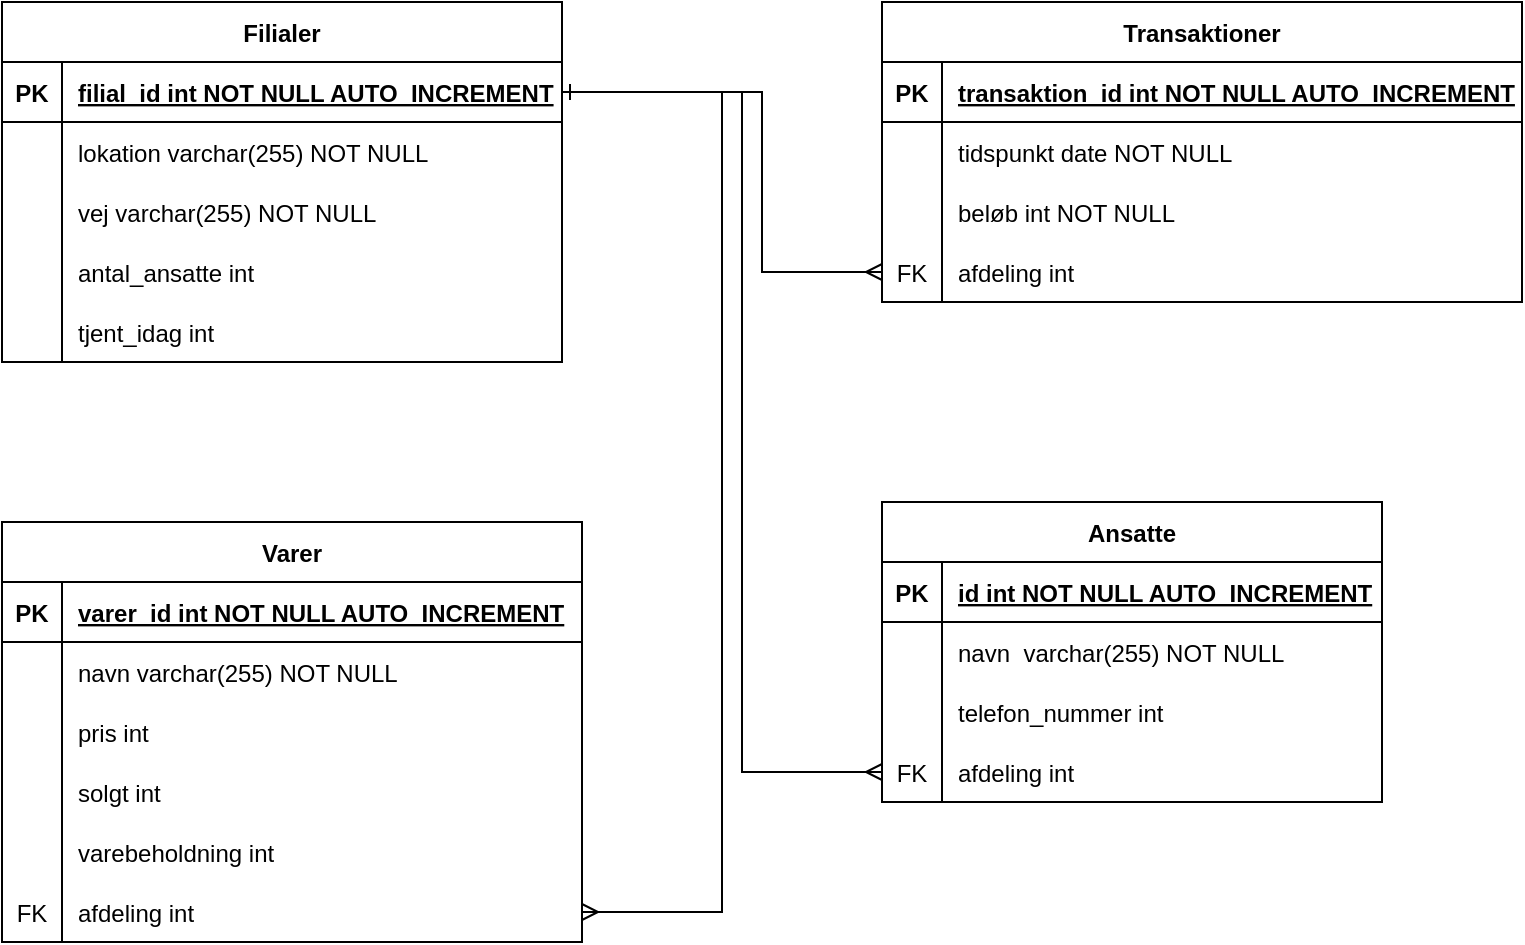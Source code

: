 <mxfile version="14.4.3" type="device"><diagram id="R2lEEEUBdFMjLlhIrx00" name="Page-1"><mxGraphModel dx="1038" dy="607" grid="1" gridSize="10" guides="1" tooltips="1" connect="1" arrows="1" fold="1" page="1" pageScale="1" pageWidth="850" pageHeight="1100" math="0" shadow="0" extFonts="Permanent Marker^https://fonts.googleapis.com/css?family=Permanent+Marker"><root><mxCell id="0"/><mxCell id="1" parent="0"/><mxCell id="C-vyLk0tnHw3VtMMgP7b-2" value="Transaktioner" style="shape=table;startSize=30;container=1;collapsible=1;childLayout=tableLayout;fixedRows=1;rowLines=0;fontStyle=1;align=center;resizeLast=1;" parent="1" vertex="1"><mxGeometry x="520" y="80" width="320" height="150" as="geometry"/></mxCell><mxCell id="C-vyLk0tnHw3VtMMgP7b-3" value="" style="shape=partialRectangle;collapsible=0;dropTarget=0;pointerEvents=0;fillColor=none;points=[[0,0.5],[1,0.5]];portConstraint=eastwest;top=0;left=0;right=0;bottom=1;" parent="C-vyLk0tnHw3VtMMgP7b-2" vertex="1"><mxGeometry y="30" width="320" height="30" as="geometry"/></mxCell><mxCell id="C-vyLk0tnHw3VtMMgP7b-4" value="PK" style="shape=partialRectangle;overflow=hidden;connectable=0;fillColor=none;top=0;left=0;bottom=0;right=0;fontStyle=1;" parent="C-vyLk0tnHw3VtMMgP7b-3" vertex="1"><mxGeometry width="30" height="30" as="geometry"/></mxCell><mxCell id="C-vyLk0tnHw3VtMMgP7b-5" value="transaktion_id int NOT NULL AUTO_INCREMENT" style="shape=partialRectangle;overflow=hidden;connectable=0;fillColor=none;top=0;left=0;bottom=0;right=0;align=left;spacingLeft=6;fontStyle=5;" parent="C-vyLk0tnHw3VtMMgP7b-3" vertex="1"><mxGeometry x="30" width="290" height="30" as="geometry"/></mxCell><mxCell id="C-vyLk0tnHw3VtMMgP7b-6" value="" style="shape=partialRectangle;collapsible=0;dropTarget=0;pointerEvents=0;fillColor=none;points=[[0,0.5],[1,0.5]];portConstraint=eastwest;top=0;left=0;right=0;bottom=0;" parent="C-vyLk0tnHw3VtMMgP7b-2" vertex="1"><mxGeometry y="60" width="320" height="30" as="geometry"/></mxCell><mxCell id="C-vyLk0tnHw3VtMMgP7b-7" value="" style="shape=partialRectangle;overflow=hidden;connectable=0;fillColor=none;top=0;left=0;bottom=0;right=0;" parent="C-vyLk0tnHw3VtMMgP7b-6" vertex="1"><mxGeometry width="30" height="30" as="geometry"/></mxCell><mxCell id="C-vyLk0tnHw3VtMMgP7b-8" value="tidspunkt date NOT NULL" style="shape=partialRectangle;overflow=hidden;connectable=0;fillColor=none;top=0;left=0;bottom=0;right=0;align=left;spacingLeft=6;" parent="C-vyLk0tnHw3VtMMgP7b-6" vertex="1"><mxGeometry x="30" width="290" height="30" as="geometry"/></mxCell><mxCell id="wITBE6RWTylUwT1xo_8a-19" value="" style="shape=partialRectangle;collapsible=0;dropTarget=0;pointerEvents=0;fillColor=none;points=[[0,0.5],[1,0.5]];portConstraint=eastwest;top=0;left=0;right=0;bottom=0;" parent="C-vyLk0tnHw3VtMMgP7b-2" vertex="1"><mxGeometry y="90" width="320" height="30" as="geometry"/></mxCell><mxCell id="wITBE6RWTylUwT1xo_8a-20" value="" style="shape=partialRectangle;overflow=hidden;connectable=0;fillColor=none;top=0;left=0;bottom=0;right=0;" parent="wITBE6RWTylUwT1xo_8a-19" vertex="1"><mxGeometry width="30" height="30" as="geometry"/></mxCell><mxCell id="wITBE6RWTylUwT1xo_8a-21" value="beløb int NOT NULL" style="shape=partialRectangle;overflow=hidden;connectable=0;fillColor=none;top=0;left=0;bottom=0;right=0;align=left;spacingLeft=6;" parent="wITBE6RWTylUwT1xo_8a-19" vertex="1"><mxGeometry x="30" width="290" height="30" as="geometry"/></mxCell><mxCell id="wITBE6RWTylUwT1xo_8a-44" value="" style="shape=partialRectangle;collapsible=0;dropTarget=0;pointerEvents=0;fillColor=none;points=[[0,0.5],[1,0.5]];portConstraint=eastwest;top=0;left=0;right=0;bottom=0;" parent="C-vyLk0tnHw3VtMMgP7b-2" vertex="1"><mxGeometry y="120" width="320" height="30" as="geometry"/></mxCell><mxCell id="wITBE6RWTylUwT1xo_8a-45" value="FK" style="shape=partialRectangle;overflow=hidden;connectable=0;fillColor=none;top=0;left=0;bottom=0;right=0;" parent="wITBE6RWTylUwT1xo_8a-44" vertex="1"><mxGeometry width="30" height="30" as="geometry"/></mxCell><mxCell id="wITBE6RWTylUwT1xo_8a-46" value="afdeling int " style="shape=partialRectangle;overflow=hidden;connectable=0;fillColor=none;top=0;left=0;bottom=0;right=0;align=left;spacingLeft=6;" parent="wITBE6RWTylUwT1xo_8a-44" vertex="1"><mxGeometry x="30" width="290" height="30" as="geometry"/></mxCell><mxCell id="C-vyLk0tnHw3VtMMgP7b-13" value="Filialer" style="shape=table;startSize=30;container=1;collapsible=1;childLayout=tableLayout;fixedRows=1;rowLines=0;fontStyle=1;align=center;resizeLast=1;" parent="1" vertex="1"><mxGeometry x="80" y="80" width="280" height="180" as="geometry"/></mxCell><mxCell id="C-vyLk0tnHw3VtMMgP7b-14" value="" style="shape=partialRectangle;collapsible=0;dropTarget=0;pointerEvents=0;fillColor=none;points=[[0,0.5],[1,0.5]];portConstraint=eastwest;top=0;left=0;right=0;bottom=1;" parent="C-vyLk0tnHw3VtMMgP7b-13" vertex="1"><mxGeometry y="30" width="280" height="30" as="geometry"/></mxCell><mxCell id="C-vyLk0tnHw3VtMMgP7b-15" value="PK" style="shape=partialRectangle;overflow=hidden;connectable=0;fillColor=none;top=0;left=0;bottom=0;right=0;fontStyle=1;" parent="C-vyLk0tnHw3VtMMgP7b-14" vertex="1"><mxGeometry width="30" height="30" as="geometry"/></mxCell><mxCell id="C-vyLk0tnHw3VtMMgP7b-16" value="filial_id int NOT NULL AUTO_INCREMENT" style="shape=partialRectangle;overflow=hidden;connectable=0;fillColor=none;top=0;left=0;bottom=0;right=0;align=left;spacingLeft=6;fontStyle=5;" parent="C-vyLk0tnHw3VtMMgP7b-14" vertex="1"><mxGeometry x="30" width="250" height="30" as="geometry"/></mxCell><mxCell id="C-vyLk0tnHw3VtMMgP7b-17" value="" style="shape=partialRectangle;collapsible=0;dropTarget=0;pointerEvents=0;fillColor=none;points=[[0,0.5],[1,0.5]];portConstraint=eastwest;top=0;left=0;right=0;bottom=0;" parent="C-vyLk0tnHw3VtMMgP7b-13" vertex="1"><mxGeometry y="60" width="280" height="30" as="geometry"/></mxCell><mxCell id="C-vyLk0tnHw3VtMMgP7b-18" value="" style="shape=partialRectangle;overflow=hidden;connectable=0;fillColor=none;top=0;left=0;bottom=0;right=0;" parent="C-vyLk0tnHw3VtMMgP7b-17" vertex="1"><mxGeometry width="30" height="30" as="geometry"/></mxCell><mxCell id="C-vyLk0tnHw3VtMMgP7b-19" value="lokation varchar(255) NOT NULL" style="shape=partialRectangle;overflow=hidden;connectable=0;fillColor=none;top=0;left=0;bottom=0;right=0;align=left;spacingLeft=6;" parent="C-vyLk0tnHw3VtMMgP7b-17" vertex="1"><mxGeometry x="30" width="250" height="30" as="geometry"/></mxCell><mxCell id="C-vyLk0tnHw3VtMMgP7b-20" value="" style="shape=partialRectangle;collapsible=0;dropTarget=0;pointerEvents=0;fillColor=none;points=[[0,0.5],[1,0.5]];portConstraint=eastwest;top=0;left=0;right=0;bottom=0;" parent="C-vyLk0tnHw3VtMMgP7b-13" vertex="1"><mxGeometry y="90" width="280" height="30" as="geometry"/></mxCell><mxCell id="C-vyLk0tnHw3VtMMgP7b-21" value="" style="shape=partialRectangle;overflow=hidden;connectable=0;fillColor=none;top=0;left=0;bottom=0;right=0;" parent="C-vyLk0tnHw3VtMMgP7b-20" vertex="1"><mxGeometry width="30" height="30" as="geometry"/></mxCell><mxCell id="C-vyLk0tnHw3VtMMgP7b-22" value="vej varchar(255) NOT NULL" style="shape=partialRectangle;overflow=hidden;connectable=0;fillColor=none;top=0;left=0;bottom=0;right=0;align=left;spacingLeft=6;" parent="C-vyLk0tnHw3VtMMgP7b-20" vertex="1"><mxGeometry x="30" width="250" height="30" as="geometry"/></mxCell><mxCell id="wITBE6RWTylUwT1xo_8a-28" value="" style="shape=partialRectangle;collapsible=0;dropTarget=0;pointerEvents=0;fillColor=none;points=[[0,0.5],[1,0.5]];portConstraint=eastwest;top=0;left=0;right=0;bottom=0;" parent="C-vyLk0tnHw3VtMMgP7b-13" vertex="1"><mxGeometry y="120" width="280" height="30" as="geometry"/></mxCell><mxCell id="wITBE6RWTylUwT1xo_8a-29" value="" style="shape=partialRectangle;overflow=hidden;connectable=0;fillColor=none;top=0;left=0;bottom=0;right=0;" parent="wITBE6RWTylUwT1xo_8a-28" vertex="1"><mxGeometry width="30" height="30" as="geometry"/></mxCell><mxCell id="wITBE6RWTylUwT1xo_8a-30" value="antal_ansatte int" style="shape=partialRectangle;overflow=hidden;connectable=0;fillColor=none;top=0;left=0;bottom=0;right=0;align=left;spacingLeft=6;" parent="wITBE6RWTylUwT1xo_8a-28" vertex="1"><mxGeometry x="30" width="250" height="30" as="geometry"/></mxCell><mxCell id="wITBE6RWTylUwT1xo_8a-31" value="" style="shape=partialRectangle;collapsible=0;dropTarget=0;pointerEvents=0;fillColor=none;points=[[0,0.5],[1,0.5]];portConstraint=eastwest;top=0;left=0;right=0;bottom=0;" parent="C-vyLk0tnHw3VtMMgP7b-13" vertex="1"><mxGeometry y="150" width="280" height="30" as="geometry"/></mxCell><mxCell id="wITBE6RWTylUwT1xo_8a-32" value="" style="shape=partialRectangle;overflow=hidden;connectable=0;fillColor=none;top=0;left=0;bottom=0;right=0;" parent="wITBE6RWTylUwT1xo_8a-31" vertex="1"><mxGeometry width="30" height="30" as="geometry"/></mxCell><mxCell id="wITBE6RWTylUwT1xo_8a-33" value="tjent_idag int" style="shape=partialRectangle;overflow=hidden;connectable=0;fillColor=none;top=0;left=0;bottom=0;right=0;align=left;spacingLeft=6;" parent="wITBE6RWTylUwT1xo_8a-31" vertex="1"><mxGeometry x="30" width="250" height="30" as="geometry"/></mxCell><mxCell id="C-vyLk0tnHw3VtMMgP7b-23" value="Ansatte" style="shape=table;startSize=30;container=1;collapsible=1;childLayout=tableLayout;fixedRows=1;rowLines=0;fontStyle=1;align=center;resizeLast=1;" parent="1" vertex="1"><mxGeometry x="520" y="330" width="250" height="150" as="geometry"/></mxCell><mxCell id="C-vyLk0tnHw3VtMMgP7b-24" value="" style="shape=partialRectangle;collapsible=0;dropTarget=0;pointerEvents=0;fillColor=none;points=[[0,0.5],[1,0.5]];portConstraint=eastwest;top=0;left=0;right=0;bottom=1;" parent="C-vyLk0tnHw3VtMMgP7b-23" vertex="1"><mxGeometry y="30" width="250" height="30" as="geometry"/></mxCell><mxCell id="C-vyLk0tnHw3VtMMgP7b-25" value="PK" style="shape=partialRectangle;overflow=hidden;connectable=0;fillColor=none;top=0;left=0;bottom=0;right=0;fontStyle=1;" parent="C-vyLk0tnHw3VtMMgP7b-24" vertex="1"><mxGeometry width="30" height="30" as="geometry"/></mxCell><mxCell id="C-vyLk0tnHw3VtMMgP7b-26" value="id int NOT NULL AUTO_INCREMENT" style="shape=partialRectangle;overflow=hidden;connectable=0;fillColor=none;top=0;left=0;bottom=0;right=0;align=left;spacingLeft=6;fontStyle=5;" parent="C-vyLk0tnHw3VtMMgP7b-24" vertex="1"><mxGeometry x="30" width="220" height="30" as="geometry"/></mxCell><mxCell id="C-vyLk0tnHw3VtMMgP7b-27" value="" style="shape=partialRectangle;collapsible=0;dropTarget=0;pointerEvents=0;fillColor=none;points=[[0,0.5],[1,0.5]];portConstraint=eastwest;top=0;left=0;right=0;bottom=0;" parent="C-vyLk0tnHw3VtMMgP7b-23" vertex="1"><mxGeometry y="60" width="250" height="30" as="geometry"/></mxCell><mxCell id="C-vyLk0tnHw3VtMMgP7b-28" value="" style="shape=partialRectangle;overflow=hidden;connectable=0;fillColor=none;top=0;left=0;bottom=0;right=0;" parent="C-vyLk0tnHw3VtMMgP7b-27" vertex="1"><mxGeometry width="30" height="30" as="geometry"/></mxCell><mxCell id="C-vyLk0tnHw3VtMMgP7b-29" value="navn  varchar(255) NOT NULL" style="shape=partialRectangle;overflow=hidden;connectable=0;fillColor=none;top=0;left=0;bottom=0;right=0;align=left;spacingLeft=6;" parent="C-vyLk0tnHw3VtMMgP7b-27" vertex="1"><mxGeometry x="30" width="220" height="30" as="geometry"/></mxCell><mxCell id="wITBE6RWTylUwT1xo_8a-40" value="" style="shape=partialRectangle;collapsible=0;dropTarget=0;pointerEvents=0;fillColor=none;points=[[0,0.5],[1,0.5]];portConstraint=eastwest;top=0;left=0;right=0;bottom=0;" parent="C-vyLk0tnHw3VtMMgP7b-23" vertex="1"><mxGeometry y="90" width="250" height="30" as="geometry"/></mxCell><mxCell id="wITBE6RWTylUwT1xo_8a-41" value="" style="shape=partialRectangle;overflow=hidden;connectable=0;fillColor=none;top=0;left=0;bottom=0;right=0;" parent="wITBE6RWTylUwT1xo_8a-40" vertex="1"><mxGeometry width="30" height="30" as="geometry"/></mxCell><mxCell id="wITBE6RWTylUwT1xo_8a-42" value="telefon_nummer int" style="shape=partialRectangle;overflow=hidden;connectable=0;fillColor=none;top=0;left=0;bottom=0;right=0;align=left;spacingLeft=6;" parent="wITBE6RWTylUwT1xo_8a-40" vertex="1"><mxGeometry x="30" width="220" height="30" as="geometry"/></mxCell><mxCell id="wITBE6RWTylUwT1xo_8a-62" value="" style="shape=partialRectangle;collapsible=0;dropTarget=0;pointerEvents=0;fillColor=none;points=[[0,0.5],[1,0.5]];portConstraint=eastwest;top=0;left=0;right=0;bottom=0;" parent="C-vyLk0tnHw3VtMMgP7b-23" vertex="1"><mxGeometry y="120" width="250" height="30" as="geometry"/></mxCell><mxCell id="wITBE6RWTylUwT1xo_8a-63" value="FK" style="shape=partialRectangle;overflow=hidden;connectable=0;fillColor=none;top=0;left=0;bottom=0;right=0;" parent="wITBE6RWTylUwT1xo_8a-62" vertex="1"><mxGeometry width="30" height="30" as="geometry"/></mxCell><mxCell id="wITBE6RWTylUwT1xo_8a-64" value="afdeling int" style="shape=partialRectangle;overflow=hidden;connectable=0;fillColor=none;top=0;left=0;bottom=0;right=0;align=left;spacingLeft=6;" parent="wITBE6RWTylUwT1xo_8a-62" vertex="1"><mxGeometry x="30" width="220" height="30" as="geometry"/></mxCell><mxCell id="wITBE6RWTylUwT1xo_8a-5" value="Varer" style="shape=table;startSize=30;container=1;collapsible=1;childLayout=tableLayout;fixedRows=1;rowLines=0;fontStyle=1;align=center;resizeLast=1;" parent="1" vertex="1"><mxGeometry x="80" y="340" width="290" height="210" as="geometry"/></mxCell><mxCell id="wITBE6RWTylUwT1xo_8a-6" value="" style="shape=partialRectangle;collapsible=0;dropTarget=0;pointerEvents=0;fillColor=none;points=[[0,0.5],[1,0.5]];portConstraint=eastwest;top=0;left=0;right=0;bottom=1;" parent="wITBE6RWTylUwT1xo_8a-5" vertex="1"><mxGeometry y="30" width="290" height="30" as="geometry"/></mxCell><mxCell id="wITBE6RWTylUwT1xo_8a-7" value="PK" style="shape=partialRectangle;overflow=hidden;connectable=0;fillColor=none;top=0;left=0;bottom=0;right=0;fontStyle=1;" parent="wITBE6RWTylUwT1xo_8a-6" vertex="1"><mxGeometry width="30" height="30" as="geometry"/></mxCell><mxCell id="wITBE6RWTylUwT1xo_8a-8" value="varer_id int NOT NULL AUTO_INCREMENT" style="shape=partialRectangle;overflow=hidden;connectable=0;fillColor=none;top=0;left=0;bottom=0;right=0;align=left;spacingLeft=6;fontStyle=5;" parent="wITBE6RWTylUwT1xo_8a-6" vertex="1"><mxGeometry x="30" width="260" height="30" as="geometry"/></mxCell><mxCell id="wITBE6RWTylUwT1xo_8a-9" value="" style="shape=partialRectangle;collapsible=0;dropTarget=0;pointerEvents=0;fillColor=none;points=[[0,0.5],[1,0.5]];portConstraint=eastwest;top=0;left=0;right=0;bottom=0;" parent="wITBE6RWTylUwT1xo_8a-5" vertex="1"><mxGeometry y="60" width="290" height="30" as="geometry"/></mxCell><mxCell id="wITBE6RWTylUwT1xo_8a-10" value="" style="shape=partialRectangle;overflow=hidden;connectable=0;fillColor=none;top=0;left=0;bottom=0;right=0;" parent="wITBE6RWTylUwT1xo_8a-9" vertex="1"><mxGeometry width="30" height="30" as="geometry"/></mxCell><mxCell id="wITBE6RWTylUwT1xo_8a-11" value="navn varchar(255) NOT NULL" style="shape=partialRectangle;overflow=hidden;connectable=0;fillColor=none;top=0;left=0;bottom=0;right=0;align=left;spacingLeft=6;" parent="wITBE6RWTylUwT1xo_8a-9" vertex="1"><mxGeometry x="30" width="260" height="30" as="geometry"/></mxCell><mxCell id="wITBE6RWTylUwT1xo_8a-12" value="" style="shape=partialRectangle;collapsible=0;dropTarget=0;pointerEvents=0;fillColor=none;points=[[0,0.5],[1,0.5]];portConstraint=eastwest;top=0;left=0;right=0;bottom=0;" parent="wITBE6RWTylUwT1xo_8a-5" vertex="1"><mxGeometry y="90" width="290" height="30" as="geometry"/></mxCell><mxCell id="wITBE6RWTylUwT1xo_8a-13" value="" style="shape=partialRectangle;overflow=hidden;connectable=0;fillColor=none;top=0;left=0;bottom=0;right=0;" parent="wITBE6RWTylUwT1xo_8a-12" vertex="1"><mxGeometry width="30" height="30" as="geometry"/></mxCell><mxCell id="wITBE6RWTylUwT1xo_8a-14" value="pris int " style="shape=partialRectangle;overflow=hidden;connectable=0;fillColor=none;top=0;left=0;bottom=0;right=0;align=left;spacingLeft=6;" parent="wITBE6RWTylUwT1xo_8a-12" vertex="1"><mxGeometry x="30" width="260" height="30" as="geometry"/></mxCell><mxCell id="wITBE6RWTylUwT1xo_8a-22" value="" style="shape=partialRectangle;collapsible=0;dropTarget=0;pointerEvents=0;fillColor=none;points=[[0,0.5],[1,0.5]];portConstraint=eastwest;top=0;left=0;right=0;bottom=0;" parent="wITBE6RWTylUwT1xo_8a-5" vertex="1"><mxGeometry y="120" width="290" height="30" as="geometry"/></mxCell><mxCell id="wITBE6RWTylUwT1xo_8a-23" value="" style="shape=partialRectangle;overflow=hidden;connectable=0;fillColor=none;top=0;left=0;bottom=0;right=0;" parent="wITBE6RWTylUwT1xo_8a-22" vertex="1"><mxGeometry width="30" height="30" as="geometry"/></mxCell><mxCell id="wITBE6RWTylUwT1xo_8a-24" value="solgt int " style="shape=partialRectangle;overflow=hidden;connectable=0;fillColor=none;top=0;left=0;bottom=0;right=0;align=left;spacingLeft=6;" parent="wITBE6RWTylUwT1xo_8a-22" vertex="1"><mxGeometry x="30" width="260" height="30" as="geometry"/></mxCell><mxCell id="wITBE6RWTylUwT1xo_8a-56" value="" style="shape=partialRectangle;collapsible=0;dropTarget=0;pointerEvents=0;fillColor=none;points=[[0,0.5],[1,0.5]];portConstraint=eastwest;top=0;left=0;right=0;bottom=0;" parent="wITBE6RWTylUwT1xo_8a-5" vertex="1"><mxGeometry y="150" width="290" height="30" as="geometry"/></mxCell><mxCell id="wITBE6RWTylUwT1xo_8a-57" value="" style="shape=partialRectangle;overflow=hidden;connectable=0;fillColor=none;top=0;left=0;bottom=0;right=0;" parent="wITBE6RWTylUwT1xo_8a-56" vertex="1"><mxGeometry width="30" height="30" as="geometry"/></mxCell><mxCell id="wITBE6RWTylUwT1xo_8a-58" value="varebeholdning int" style="shape=partialRectangle;overflow=hidden;connectable=0;fillColor=none;top=0;left=0;bottom=0;right=0;align=left;spacingLeft=6;" parent="wITBE6RWTylUwT1xo_8a-56" vertex="1"><mxGeometry x="30" width="260" height="30" as="geometry"/></mxCell><mxCell id="wITBE6RWTylUwT1xo_8a-25" value="" style="shape=partialRectangle;collapsible=0;dropTarget=0;pointerEvents=0;fillColor=none;points=[[0,0.5],[1,0.5]];portConstraint=eastwest;top=0;left=0;right=0;bottom=0;" parent="wITBE6RWTylUwT1xo_8a-5" vertex="1"><mxGeometry y="180" width="290" height="30" as="geometry"/></mxCell><mxCell id="wITBE6RWTylUwT1xo_8a-26" value="FK" style="shape=partialRectangle;overflow=hidden;connectable=0;fillColor=none;top=0;left=0;bottom=0;right=0;" parent="wITBE6RWTylUwT1xo_8a-25" vertex="1"><mxGeometry width="30" height="30" as="geometry"/></mxCell><mxCell id="wITBE6RWTylUwT1xo_8a-27" value="afdeling int" style="shape=partialRectangle;overflow=hidden;connectable=0;fillColor=none;top=0;left=0;bottom=0;right=0;align=left;spacingLeft=6;" parent="wITBE6RWTylUwT1xo_8a-25" vertex="1"><mxGeometry x="30" width="260" height="30" as="geometry"/></mxCell><mxCell id="wITBE6RWTylUwT1xo_8a-43" style="edgeStyle=orthogonalEdgeStyle;rounded=0;orthogonalLoop=1;jettySize=auto;html=1;exitX=1;exitY=0.5;exitDx=0;exitDy=0;endArrow=ERone;endFill=0;startArrow=ERmany;startFill=0;entryX=1;entryY=0.5;entryDx=0;entryDy=0;" parent="1" source="wITBE6RWTylUwT1xo_8a-25" target="C-vyLk0tnHw3VtMMgP7b-14" edge="1"><mxGeometry relative="1" as="geometry"><mxPoint x="160" y="486" as="sourcePoint"/><mxPoint x="80" y="116" as="targetPoint"/><Array as="points"><mxPoint x="440" y="535"/><mxPoint x="440" y="125"/></Array></mxGeometry></mxCell><mxCell id="wITBE6RWTylUwT1xo_8a-48" style="edgeStyle=orthogonalEdgeStyle;rounded=0;orthogonalLoop=1;jettySize=auto;html=1;exitX=0;exitY=0.5;exitDx=0;exitDy=0;entryX=1;entryY=0.5;entryDx=0;entryDy=0;startArrow=ERmany;startFill=0;endArrow=ERone;endFill=0;" parent="1" source="wITBE6RWTylUwT1xo_8a-44" target="C-vyLk0tnHw3VtMMgP7b-14" edge="1"><mxGeometry relative="1" as="geometry"><Array as="points"><mxPoint x="460" y="215"/><mxPoint x="460" y="125"/></Array></mxGeometry></mxCell><mxCell id="wITBE6RWTylUwT1xo_8a-68" style="edgeStyle=orthogonalEdgeStyle;rounded=0;orthogonalLoop=1;jettySize=auto;html=1;exitX=0;exitY=0.5;exitDx=0;exitDy=0;entryX=1;entryY=0.5;entryDx=0;entryDy=0;startArrow=ERmany;startFill=0;endArrow=ERone;endFill=0;" parent="1" source="wITBE6RWTylUwT1xo_8a-62" target="C-vyLk0tnHw3VtMMgP7b-14" edge="1"><mxGeometry relative="1" as="geometry"><Array as="points"><mxPoint x="450" y="465"/><mxPoint x="450" y="125"/></Array></mxGeometry></mxCell></root></mxGraphModel></diagram></mxfile>
